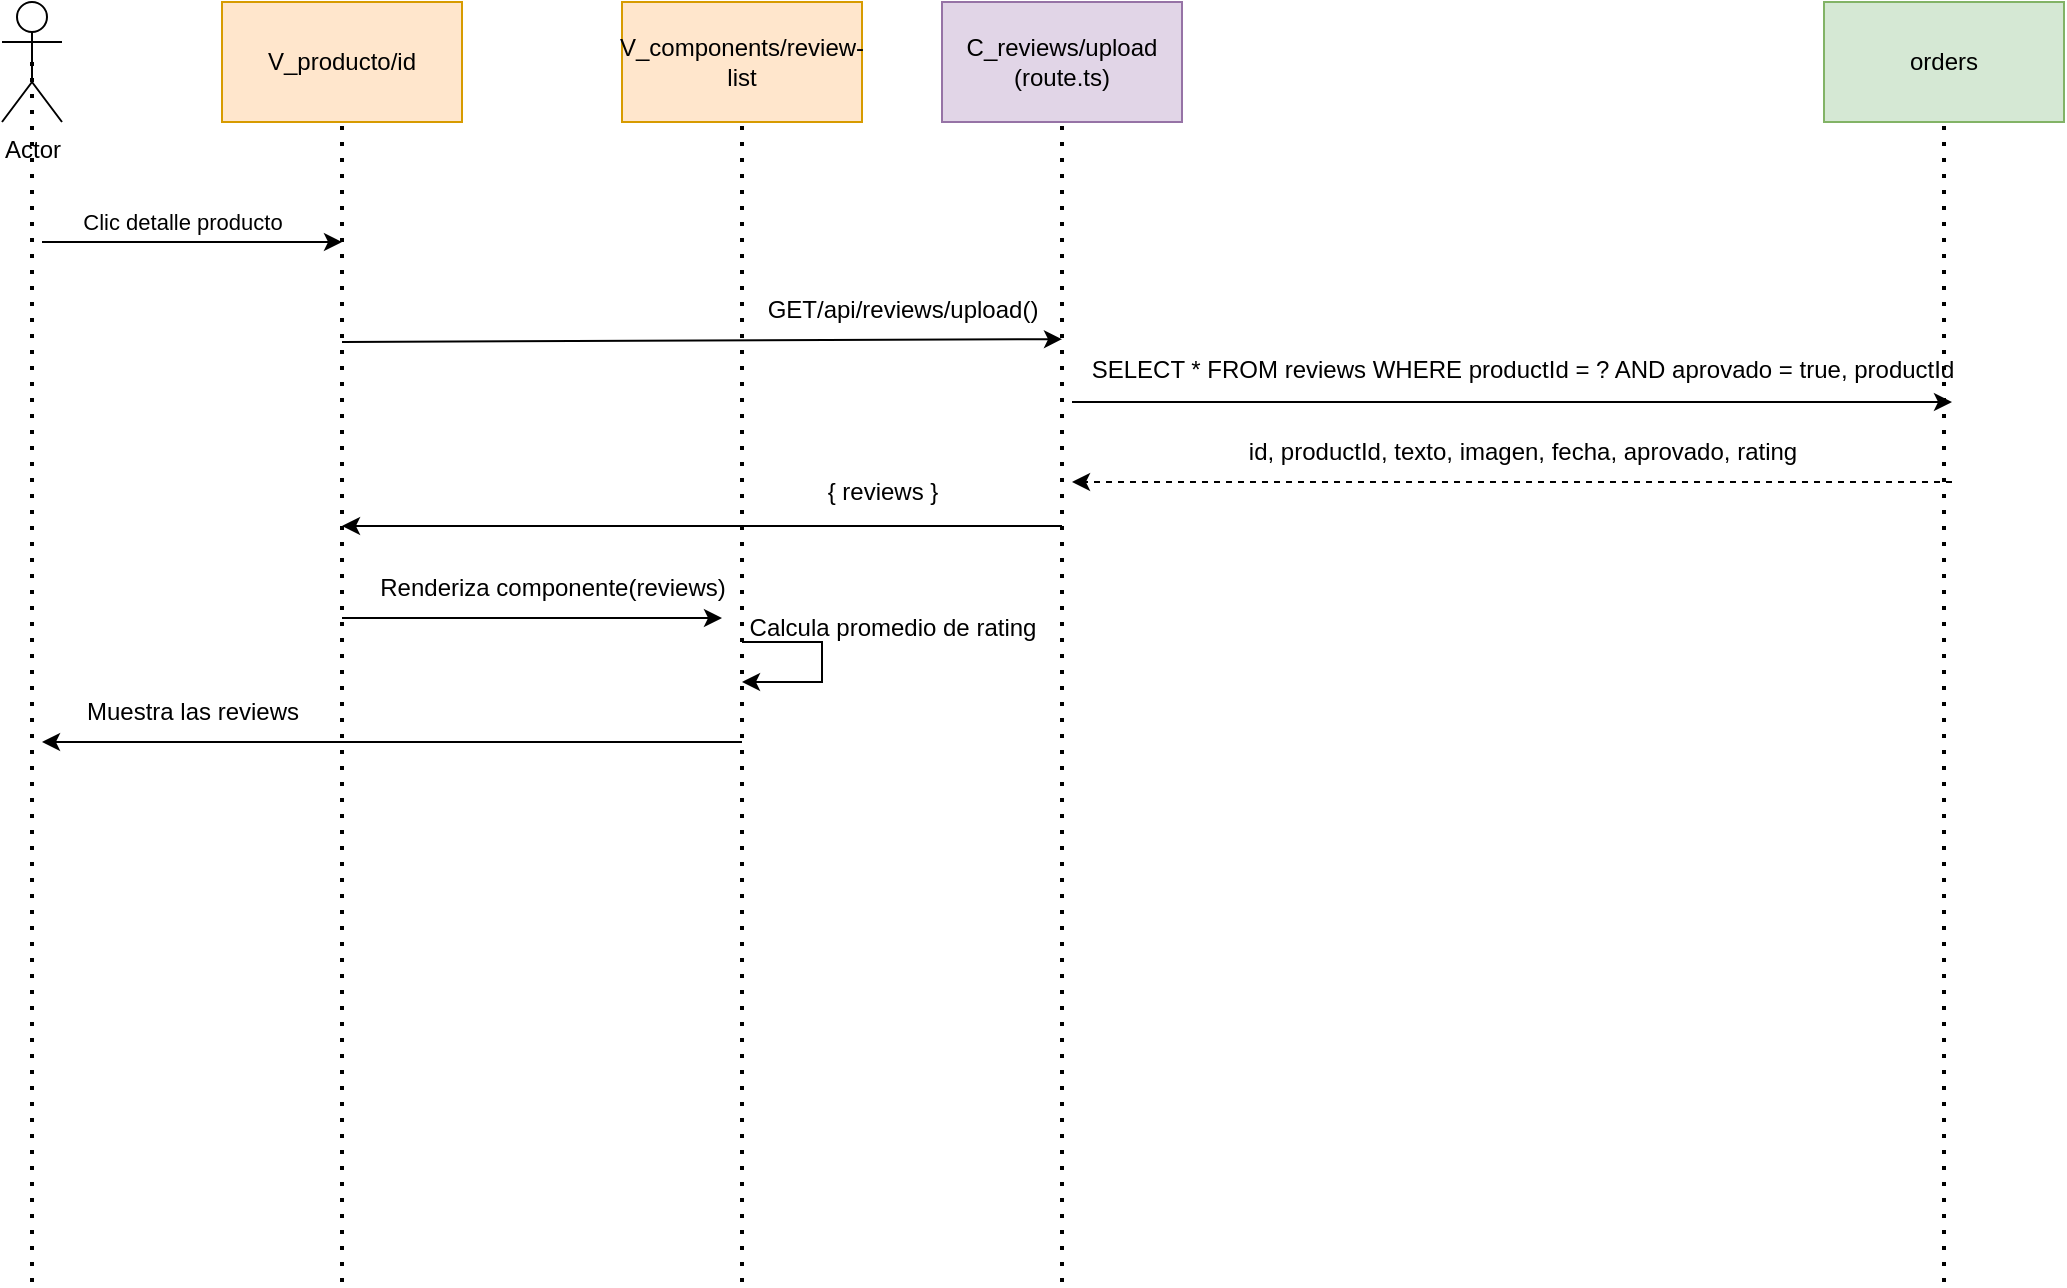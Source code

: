 <mxfile version="28.2.5">
  <diagram name="Page-1" id="V_MXd0W2n6GU5ylV6teZ">
    <mxGraphModel grid="1" page="1" gridSize="10" guides="1" tooltips="1" connect="1" arrows="1" fold="1" pageScale="1" pageWidth="827" pageHeight="1169" math="0" shadow="0">
      <root>
        <mxCell id="0" />
        <mxCell id="1" parent="0" />
        <mxCell id="5n2gVOFDeof7o9l6x2do-26" value="V_producto/id" style="rounded=0;whiteSpace=wrap;html=1;fillColor=#ffe6cc;strokeColor=#d79b00;" vertex="1" parent="1">
          <mxGeometry x="-650" y="40" width="120" height="60" as="geometry" />
        </mxCell>
        <mxCell id="5n2gVOFDeof7o9l6x2do-27" value="&lt;div&gt;C_reviews/upload&lt;/div&gt;&lt;div&gt;(route.ts)&lt;/div&gt;" style="rounded=0;whiteSpace=wrap;html=1;fillColor=#e1d5e7;strokeColor=#9673a6;" vertex="1" parent="1">
          <mxGeometry x="-290" y="40" width="120" height="60" as="geometry" />
        </mxCell>
        <mxCell id="5n2gVOFDeof7o9l6x2do-28" value="orders" style="rounded=0;whiteSpace=wrap;html=1;fillColor=#d5e8d4;strokeColor=#82b366;" vertex="1" parent="1">
          <mxGeometry x="151" y="40" width="120" height="60" as="geometry" />
        </mxCell>
        <mxCell id="5n2gVOFDeof7o9l6x2do-29" value="Actor" style="shape=umlActor;verticalLabelPosition=bottom;verticalAlign=top;html=1;outlineConnect=0;" vertex="1" parent="1">
          <mxGeometry x="-760" y="40" width="30" height="60" as="geometry" />
        </mxCell>
        <mxCell id="5n2gVOFDeof7o9l6x2do-30" style="edgeStyle=orthogonalEdgeStyle;rounded=0;orthogonalLoop=1;jettySize=auto;html=1;exitX=0.5;exitY=1;exitDx=0;exitDy=0;" edge="1" parent="1" source="5n2gVOFDeof7o9l6x2do-26" target="5n2gVOFDeof7o9l6x2do-26">
          <mxGeometry relative="1" as="geometry" />
        </mxCell>
        <mxCell id="5n2gVOFDeof7o9l6x2do-31" value="" style="endArrow=none;dashed=1;html=1;dashPattern=1 3;strokeWidth=2;rounded=0;entryX=0.5;entryY=0.5;entryDx=0;entryDy=0;entryPerimeter=0;" edge="1" parent="1" target="5n2gVOFDeof7o9l6x2do-29">
          <mxGeometry width="50" height="50" relative="1" as="geometry">
            <mxPoint x="-745" y="680" as="sourcePoint" />
            <mxPoint x="-723" y="170" as="targetPoint" />
          </mxGeometry>
        </mxCell>
        <mxCell id="5n2gVOFDeof7o9l6x2do-32" value="" style="endArrow=none;dashed=1;html=1;dashPattern=1 3;strokeWidth=2;rounded=0;entryX=0.5;entryY=1;entryDx=0;entryDy=0;" edge="1" parent="1" target="5n2gVOFDeof7o9l6x2do-27">
          <mxGeometry width="50" height="50" relative="1" as="geometry">
            <mxPoint x="-230" y="680" as="sourcePoint" />
            <mxPoint x="10" y="370" as="targetPoint" />
          </mxGeometry>
        </mxCell>
        <mxCell id="5n2gVOFDeof7o9l6x2do-33" value="" style="endArrow=none;dashed=1;html=1;dashPattern=1 3;strokeWidth=2;rounded=0;entryX=0.5;entryY=1;entryDx=0;entryDy=0;" edge="1" parent="1" target="5n2gVOFDeof7o9l6x2do-28">
          <mxGeometry width="50" height="50" relative="1" as="geometry">
            <mxPoint x="211" y="680" as="sourcePoint" />
            <mxPoint x="281" y="370" as="targetPoint" />
          </mxGeometry>
        </mxCell>
        <mxCell id="5n2gVOFDeof7o9l6x2do-35" value="" style="endArrow=classic;html=1;rounded=0;" edge="1" parent="1">
          <mxGeometry width="50" height="50" relative="1" as="geometry">
            <mxPoint x="-740" y="160" as="sourcePoint" />
            <mxPoint x="-590" y="160" as="targetPoint" />
          </mxGeometry>
        </mxCell>
        <mxCell id="5n2gVOFDeof7o9l6x2do-36" value="Clic detalle producto" style="edgeLabel;html=1;align=center;verticalAlign=middle;resizable=0;points=[];" connectable="0" vertex="1" parent="5n2gVOFDeof7o9l6x2do-35">
          <mxGeometry x="-0.176" y="4" relative="1" as="geometry">
            <mxPoint x="8" y="-6" as="offset" />
          </mxGeometry>
        </mxCell>
        <mxCell id="5n2gVOFDeof7o9l6x2do-37" value="" style="endArrow=classic;html=1;rounded=0;" edge="1" parent="1">
          <mxGeometry width="50" height="50" relative="1" as="geometry">
            <mxPoint x="-590" y="348" as="sourcePoint" />
            <mxPoint x="-400" y="348" as="targetPoint" />
          </mxGeometry>
        </mxCell>
        <mxCell id="5n2gVOFDeof7o9l6x2do-38" value="Renderiza componente(reviews)" style="text;html=1;align=center;verticalAlign=middle;resizable=0;points=[];autosize=1;strokeColor=none;fillColor=none;" vertex="1" parent="1">
          <mxGeometry x="-585" y="318" width="200" height="30" as="geometry" />
        </mxCell>
        <mxCell id="5n2gVOFDeof7o9l6x2do-39" value="" style="endArrow=classic;html=1;rounded=0;" edge="1" parent="1">
          <mxGeometry width="50" height="50" relative="1" as="geometry">
            <mxPoint x="-225" y="240" as="sourcePoint" />
            <mxPoint x="215" y="240" as="targetPoint" />
          </mxGeometry>
        </mxCell>
        <mxCell id="5n2gVOFDeof7o9l6x2do-40" value="&lt;div&gt;SELECT * FROM reviews WHERE productId = ? AND aprovado = true, productId&lt;/div&gt;" style="text;html=1;align=center;verticalAlign=middle;resizable=0;points=[];autosize=1;strokeColor=none;fillColor=none;" vertex="1" parent="1">
          <mxGeometry x="-230" y="208.57" width="460" height="30" as="geometry" />
        </mxCell>
        <mxCell id="5n2gVOFDeof7o9l6x2do-41" value="" style="endArrow=classic;html=1;rounded=0;dashed=1;" edge="1" parent="1">
          <mxGeometry width="50" height="50" relative="1" as="geometry">
            <mxPoint x="215" y="280" as="sourcePoint" />
            <mxPoint x="-225" y="280" as="targetPoint" />
          </mxGeometry>
        </mxCell>
        <mxCell id="5n2gVOFDeof7o9l6x2do-42" value="id, productId, texto, imagen, fecha, aprovado, rating" style="text;html=1;align=center;verticalAlign=middle;resizable=0;points=[];autosize=1;strokeColor=none;fillColor=none;" vertex="1" parent="1">
          <mxGeometry x="-150" y="250" width="300" height="30" as="geometry" />
        </mxCell>
        <mxCell id="5n2gVOFDeof7o9l6x2do-49" value="" style="endArrow=classic;html=1;rounded=0;" edge="1" parent="1">
          <mxGeometry width="50" height="50" relative="1" as="geometry">
            <mxPoint x="-390" y="410" as="sourcePoint" />
            <mxPoint x="-740" y="410" as="targetPoint" />
          </mxGeometry>
        </mxCell>
        <mxCell id="5n2gVOFDeof7o9l6x2do-50" value="Muestra las reviews" style="text;html=1;align=center;verticalAlign=middle;resizable=0;points=[];autosize=1;strokeColor=none;fillColor=none;" vertex="1" parent="1">
          <mxGeometry x="-730" y="380" width="130" height="30" as="geometry" />
        </mxCell>
        <mxCell id="5n2gVOFDeof7o9l6x2do-51" value="V_components/review-list" style="rounded=0;whiteSpace=wrap;html=1;fillColor=#ffe6cc;strokeColor=#d79b00;" vertex="1" parent="1">
          <mxGeometry x="-450" y="40" width="120" height="60" as="geometry" />
        </mxCell>
        <mxCell id="5n2gVOFDeof7o9l6x2do-52" value="" style="endArrow=none;dashed=1;html=1;dashPattern=1 3;strokeWidth=2;rounded=0;entryX=0.5;entryY=1;entryDx=0;entryDy=0;" edge="1" parent="1" target="5n2gVOFDeof7o9l6x2do-51">
          <mxGeometry width="50" height="50" relative="1" as="geometry">
            <mxPoint x="-390" y="680" as="sourcePoint" />
            <mxPoint x="-370" y="60" as="targetPoint" />
          </mxGeometry>
        </mxCell>
        <mxCell id="5n2gVOFDeof7o9l6x2do-53" value="GET/api/reviews/upload()" style="text;html=1;align=center;verticalAlign=middle;resizable=0;points=[];autosize=1;strokeColor=none;fillColor=none;" vertex="1" parent="1">
          <mxGeometry x="-390" y="178.57" width="160" height="30" as="geometry" />
        </mxCell>
        <mxCell id="5n2gVOFDeof7o9l6x2do-54" value="" style="endArrow=classic;html=1;rounded=0;" edge="1" parent="1">
          <mxGeometry width="50" height="50" relative="1" as="geometry">
            <mxPoint x="-590" y="210" as="sourcePoint" />
            <mxPoint x="-230" y="208.57" as="targetPoint" />
          </mxGeometry>
        </mxCell>
        <mxCell id="5n2gVOFDeof7o9l6x2do-55" value="" style="endArrow=classic;html=1;rounded=0;" edge="1" parent="1">
          <mxGeometry width="50" height="50" relative="1" as="geometry">
            <mxPoint x="-230" y="302" as="sourcePoint" />
            <mxPoint x="-590" y="302" as="targetPoint" />
          </mxGeometry>
        </mxCell>
        <mxCell id="5n2gVOFDeof7o9l6x2do-56" value="{ reviews }" style="text;html=1;align=center;verticalAlign=middle;resizable=0;points=[];autosize=1;strokeColor=none;fillColor=none;" vertex="1" parent="1">
          <mxGeometry x="-360" y="270" width="80" height="30" as="geometry" />
        </mxCell>
        <mxCell id="5n2gVOFDeof7o9l6x2do-58" value="" style="endArrow=classic;html=1;rounded=0;" edge="1" parent="1">
          <mxGeometry width="50" height="50" relative="1" as="geometry">
            <mxPoint x="-390" y="360" as="sourcePoint" />
            <mxPoint x="-390" y="380" as="targetPoint" />
            <Array as="points">
              <mxPoint x="-350" y="360" />
              <mxPoint x="-350" y="380" />
            </Array>
          </mxGeometry>
        </mxCell>
        <mxCell id="5n2gVOFDeof7o9l6x2do-59" value="Calcula promedio de rating" style="text;html=1;align=center;verticalAlign=middle;resizable=0;points=[];autosize=1;strokeColor=none;fillColor=none;" vertex="1" parent="1">
          <mxGeometry x="-400" y="338" width="170" height="30" as="geometry" />
        </mxCell>
        <mxCell id="5n2gVOFDeof7o9l6x2do-60" value="" style="endArrow=none;dashed=1;html=1;dashPattern=1 3;strokeWidth=2;rounded=0;entryX=0.5;entryY=1;entryDx=0;entryDy=0;" edge="1" parent="1" target="5n2gVOFDeof7o9l6x2do-26">
          <mxGeometry width="50" height="50" relative="1" as="geometry">
            <mxPoint x="-590" y="680" as="sourcePoint" />
            <mxPoint x="-520" y="290" as="targetPoint" />
          </mxGeometry>
        </mxCell>
      </root>
    </mxGraphModel>
  </diagram>
</mxfile>
